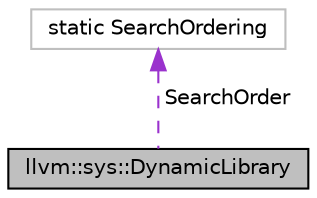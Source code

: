 digraph "llvm::sys::DynamicLibrary"
{
 // LATEX_PDF_SIZE
  bgcolor="transparent";
  edge [fontname="Helvetica",fontsize="10",labelfontname="Helvetica",labelfontsize="10"];
  node [fontname="Helvetica",fontsize="10",shape=record];
  Node1 [label="llvm::sys::DynamicLibrary",height=0.2,width=0.4,color="black", fillcolor="grey75", style="filled", fontcolor="black",tooltip="This class provides a portable interface to dynamic libraries which also might be known as shared lib..."];
  Node2 -> Node1 [dir="back",color="darkorchid3",fontsize="10",style="dashed",label=" SearchOrder" ,fontname="Helvetica"];
  Node2 [label="static SearchOrdering",height=0.2,width=0.4,color="grey75",tooltip=" "];
}
